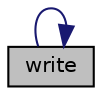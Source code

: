 digraph "write"
{
  edge [fontname="Helvetica",fontsize="10",labelfontname="Helvetica",labelfontsize="10"];
  node [fontname="Helvetica",fontsize="10",shape=record];
  rankdir="LR";
  Node110 [label="write",height=0.2,width=0.4,color="black", fillcolor="grey75", style="filled", fontcolor="black"];
  Node110 -> Node110 [color="midnightblue",fontsize="10",style="solid",fontname="Helvetica"];
}

